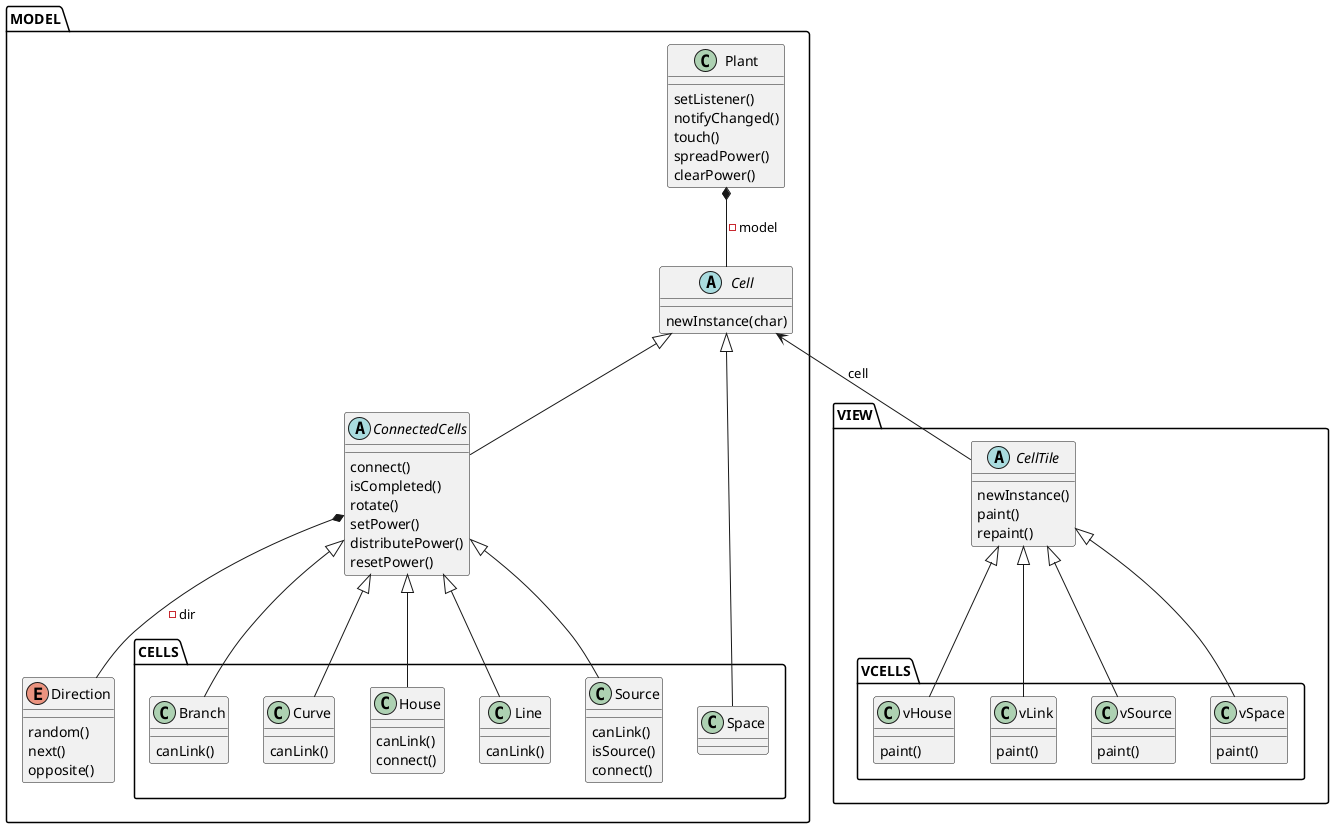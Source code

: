 @startuml

package "MODEL"{
    package "CELLS"{
    class Branch{
    canLink()
    }
    class Curve{
    canLink()
    }
    class House{
    canLink()
    connect()
    }
    class Line{
    canLink()
    }
    class Source{
    canLink()
    isSource()
    connect()
    }
    class Space
    }
ConnectedCells <|-- Branch
ConnectedCells <|-- Curve
ConnectedCells <|-- House
ConnectedCells <|-- Line
ConnectedCells <|-- Source
Cell <|-- Space
Cell <|-- ConnectedCells
Plant *-- Cell: -model
ConnectedCells *-- Direction: -dir
abstract class Cell{
newInstance(char)
}
abstract class ConnectedCells{
connect()
isCompleted()
rotate()
setPower()
distributePower()
resetPower()
}
enum Direction{
random()
next()
opposite()
}
class Plant{
setListener()
notifyChanged()
touch()
spreadPower()
clearPower()
}

}




package "VIEW"{
    package "VCELLS"{
    class vHouse{
    paint()
    }
    class vLink{
    paint()
    }
    class vSource{
    paint()
    }
    class vSpace{
    paint()
    }
    }
CellTile <|-- vHouse
CellTile <|-- vLink
CellTile <|-- vSource
CellTile <|-- vSpace
Cell <-- CellTile: cell
abstract class CellTile{
newInstance()
paint()
repaint()
}


@enduml